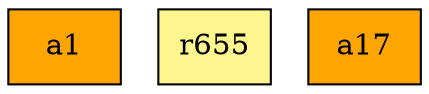 digraph G {
rankdir=BT;ranksep="2.0";
"a1" [shape=record,fillcolor=orange,style=filled,label="{a1}"];
"r655" [shape=record,fillcolor=khaki1,style=filled,label="{r655}"];
"a17" [shape=record,fillcolor=orange,style=filled,label="{a17}"];
}